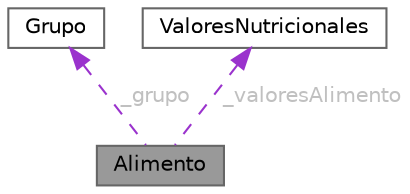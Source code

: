 digraph "Alimento"
{
 // LATEX_PDF_SIZE
  bgcolor="transparent";
  edge [fontname=Helvetica,fontsize=10,labelfontname=Helvetica,labelfontsize=10];
  node [fontname=Helvetica,fontsize=10,shape=box,height=0.2,width=0.4];
  Node1 [id="Node000001",label="Alimento",height=0.2,width=0.4,color="gray40", fillcolor="grey60", style="filled", fontcolor="black",tooltip="Clase que representa un alimento."];
  Node2 -> Node1 [id="edge1_Node000001_Node000002",dir="back",color="darkorchid3",style="dashed",tooltip=" ",label=" _grupo",fontcolor="grey" ];
  Node2 [id="Node000002",label="Grupo",height=0.2,width=0.4,color="gray40", fillcolor="white", style="filled",URL="$struct_grupo.html",tooltip="Estructura que representa un grupo de alimentos."];
  Node3 -> Node1 [id="edge2_Node000001_Node000003",dir="back",color="darkorchid3",style="dashed",tooltip=" ",label=" _valoresAlimento",fontcolor="grey" ];
  Node3 [id="Node000003",label="ValoresNutricionales",height=0.2,width=0.4,color="gray40", fillcolor="white", style="filled",URL="$class_valores_nutricionales.html",tooltip="Clase que representa los valores nutricionales."];
}
